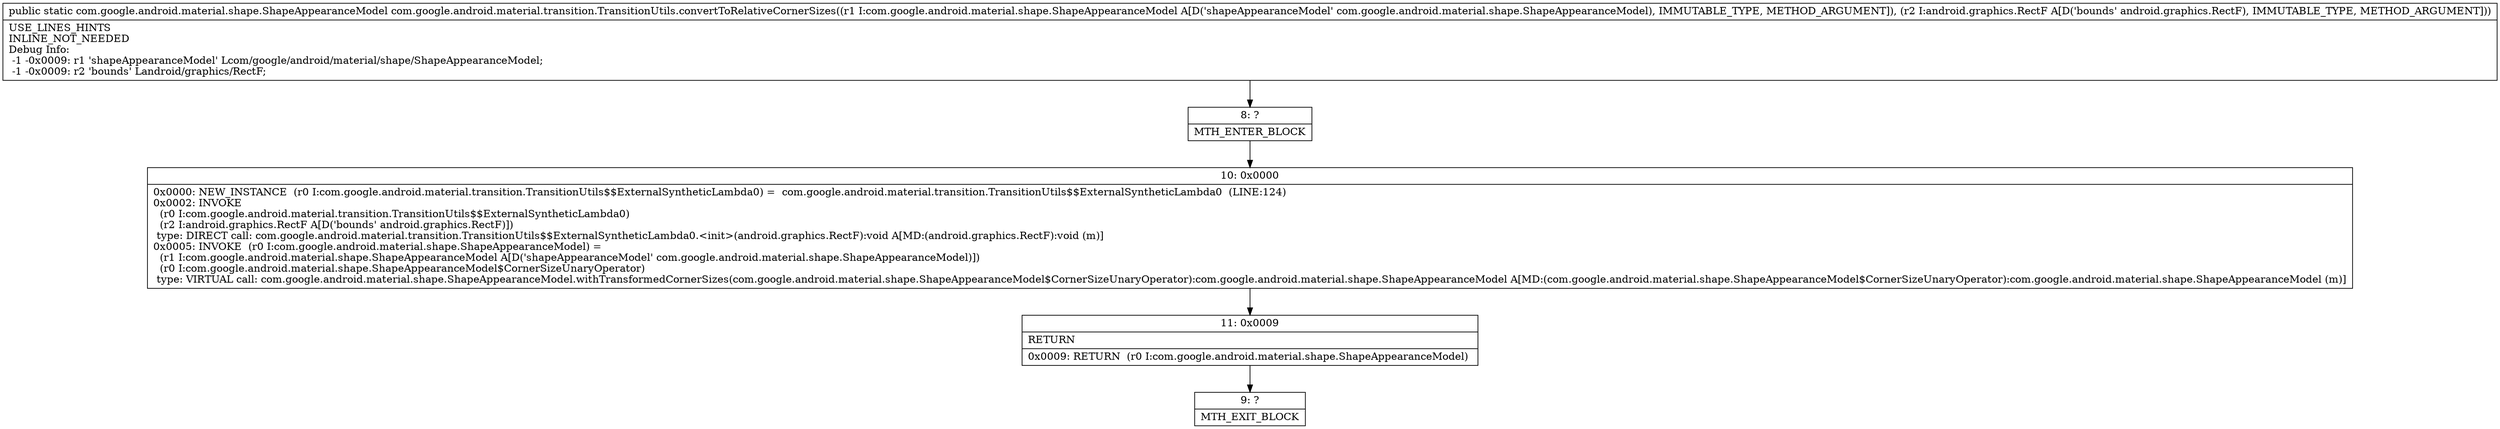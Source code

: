 digraph "CFG forcom.google.android.material.transition.TransitionUtils.convertToRelativeCornerSizes(Lcom\/google\/android\/material\/shape\/ShapeAppearanceModel;Landroid\/graphics\/RectF;)Lcom\/google\/android\/material\/shape\/ShapeAppearanceModel;" {
Node_8 [shape=record,label="{8\:\ ?|MTH_ENTER_BLOCK\l}"];
Node_10 [shape=record,label="{10\:\ 0x0000|0x0000: NEW_INSTANCE  (r0 I:com.google.android.material.transition.TransitionUtils$$ExternalSyntheticLambda0) =  com.google.android.material.transition.TransitionUtils$$ExternalSyntheticLambda0  (LINE:124)\l0x0002: INVOKE  \l  (r0 I:com.google.android.material.transition.TransitionUtils$$ExternalSyntheticLambda0)\l  (r2 I:android.graphics.RectF A[D('bounds' android.graphics.RectF)])\l type: DIRECT call: com.google.android.material.transition.TransitionUtils$$ExternalSyntheticLambda0.\<init\>(android.graphics.RectF):void A[MD:(android.graphics.RectF):void (m)]\l0x0005: INVOKE  (r0 I:com.google.android.material.shape.ShapeAppearanceModel) = \l  (r1 I:com.google.android.material.shape.ShapeAppearanceModel A[D('shapeAppearanceModel' com.google.android.material.shape.ShapeAppearanceModel)])\l  (r0 I:com.google.android.material.shape.ShapeAppearanceModel$CornerSizeUnaryOperator)\l type: VIRTUAL call: com.google.android.material.shape.ShapeAppearanceModel.withTransformedCornerSizes(com.google.android.material.shape.ShapeAppearanceModel$CornerSizeUnaryOperator):com.google.android.material.shape.ShapeAppearanceModel A[MD:(com.google.android.material.shape.ShapeAppearanceModel$CornerSizeUnaryOperator):com.google.android.material.shape.ShapeAppearanceModel (m)]\l}"];
Node_11 [shape=record,label="{11\:\ 0x0009|RETURN\l|0x0009: RETURN  (r0 I:com.google.android.material.shape.ShapeAppearanceModel) \l}"];
Node_9 [shape=record,label="{9\:\ ?|MTH_EXIT_BLOCK\l}"];
MethodNode[shape=record,label="{public static com.google.android.material.shape.ShapeAppearanceModel com.google.android.material.transition.TransitionUtils.convertToRelativeCornerSizes((r1 I:com.google.android.material.shape.ShapeAppearanceModel A[D('shapeAppearanceModel' com.google.android.material.shape.ShapeAppearanceModel), IMMUTABLE_TYPE, METHOD_ARGUMENT]), (r2 I:android.graphics.RectF A[D('bounds' android.graphics.RectF), IMMUTABLE_TYPE, METHOD_ARGUMENT]))  | USE_LINES_HINTS\lINLINE_NOT_NEEDED\lDebug Info:\l  \-1 \-0x0009: r1 'shapeAppearanceModel' Lcom\/google\/android\/material\/shape\/ShapeAppearanceModel;\l  \-1 \-0x0009: r2 'bounds' Landroid\/graphics\/RectF;\l}"];
MethodNode -> Node_8;Node_8 -> Node_10;
Node_10 -> Node_11;
Node_11 -> Node_9;
}

